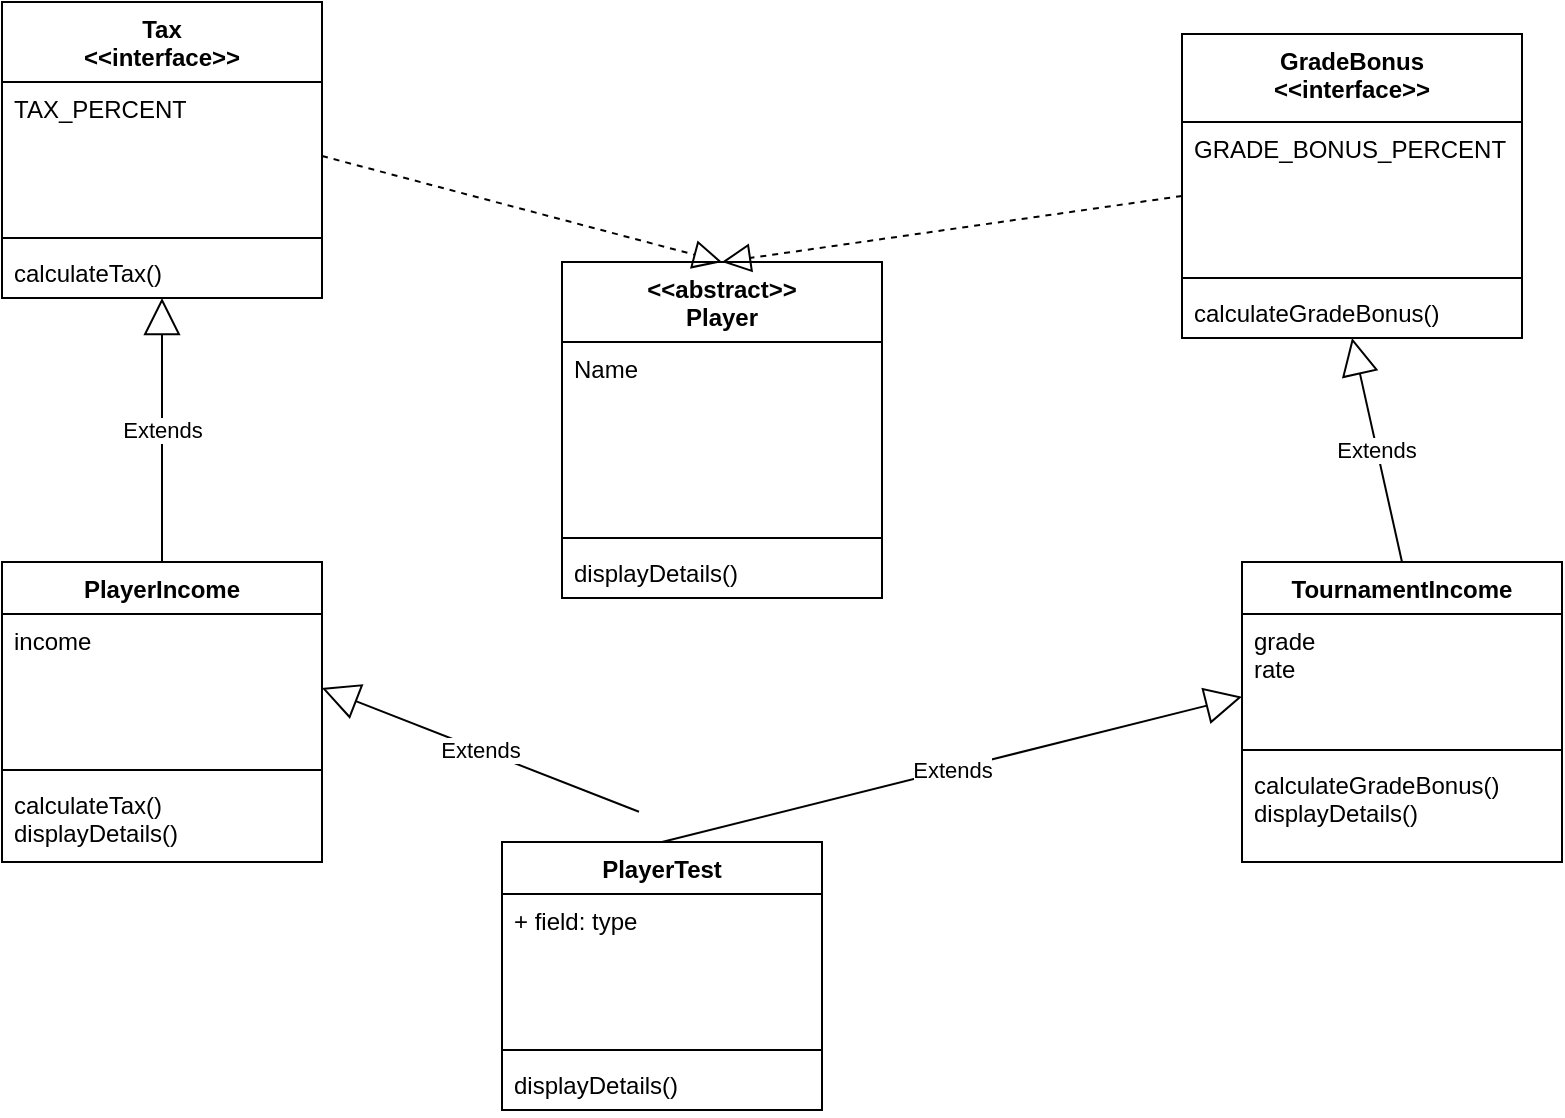 <mxfile version="24.2.0" type="device">
  <diagram name="Trang-1" id="GRIQk8tN_K3i_hnlxK5d">
    <mxGraphModel dx="1290" dy="2211" grid="1" gridSize="10" guides="1" tooltips="1" connect="1" arrows="1" fold="1" page="1" pageScale="1" pageWidth="1169" pageHeight="1654" math="0" shadow="0">
      <root>
        <mxCell id="0" />
        <mxCell id="1" parent="0" />
        <mxCell id="GBd6Q4FXMuPVaCVfj9U1-14" value="&lt;div&gt;&lt;span style=&quot;background-color: initial;&quot;&gt;Tax&lt;/span&gt;&lt;br&gt;&lt;/div&gt;&lt;div&gt;&amp;lt;&amp;lt;interface&amp;gt;&amp;gt;&lt;span style=&quot;background-color: initial;&quot;&gt;&lt;br&gt;&lt;/span&gt;&lt;/div&gt;" style="swimlane;fontStyle=1;align=center;verticalAlign=top;childLayout=stackLayout;horizontal=1;startSize=40;horizontalStack=0;resizeParent=1;resizeParentMax=0;resizeLast=0;collapsible=1;marginBottom=0;whiteSpace=wrap;html=1;" parent="1" vertex="1">
          <mxGeometry x="90" y="-170" width="160" height="148" as="geometry">
            <mxRectangle x="135" y="-150" width="80" height="40" as="alternateBounds" />
          </mxGeometry>
        </mxCell>
        <mxCell id="GBd6Q4FXMuPVaCVfj9U1-15" value="TAX_PERCENT" style="text;strokeColor=none;fillColor=none;align=left;verticalAlign=top;spacingLeft=4;spacingRight=4;overflow=hidden;rotatable=0;points=[[0,0.5],[1,0.5]];portConstraint=eastwest;whiteSpace=wrap;html=1;" parent="GBd6Q4FXMuPVaCVfj9U1-14" vertex="1">
          <mxGeometry y="40" width="160" height="74" as="geometry" />
        </mxCell>
        <mxCell id="GBd6Q4FXMuPVaCVfj9U1-16" value="" style="line;strokeWidth=1;fillColor=none;align=left;verticalAlign=middle;spacingTop=-1;spacingLeft=3;spacingRight=3;rotatable=0;labelPosition=right;points=[];portConstraint=eastwest;strokeColor=inherit;" parent="GBd6Q4FXMuPVaCVfj9U1-14" vertex="1">
          <mxGeometry y="114" width="160" height="8" as="geometry" />
        </mxCell>
        <mxCell id="GBd6Q4FXMuPVaCVfj9U1-17" value="calculateTax()" style="text;strokeColor=none;fillColor=none;align=left;verticalAlign=top;spacingLeft=4;spacingRight=4;overflow=hidden;rotatable=0;points=[[0,0.5],[1,0.5]];portConstraint=eastwest;whiteSpace=wrap;html=1;" parent="GBd6Q4FXMuPVaCVfj9U1-14" vertex="1">
          <mxGeometry y="122" width="160" height="26" as="geometry" />
        </mxCell>
        <mxCell id="GBd6Q4FXMuPVaCVfj9U1-18" value="PlayerIncome" style="swimlane;fontStyle=1;align=center;verticalAlign=top;childLayout=stackLayout;horizontal=1;startSize=26;horizontalStack=0;resizeParent=1;resizeParentMax=0;resizeLast=0;collapsible=1;marginBottom=0;whiteSpace=wrap;html=1;" parent="1" vertex="1">
          <mxGeometry x="90" y="110" width="160" height="150" as="geometry">
            <mxRectangle x="90" y="110" width="110" height="30" as="alternateBounds" />
          </mxGeometry>
        </mxCell>
        <mxCell id="GBd6Q4FXMuPVaCVfj9U1-19" value="income" style="text;strokeColor=none;fillColor=none;align=left;verticalAlign=top;spacingLeft=4;spacingRight=4;overflow=hidden;rotatable=0;points=[[0,0.5],[1,0.5]];portConstraint=eastwest;whiteSpace=wrap;html=1;" parent="GBd6Q4FXMuPVaCVfj9U1-18" vertex="1">
          <mxGeometry y="26" width="160" height="74" as="geometry" />
        </mxCell>
        <mxCell id="GBd6Q4FXMuPVaCVfj9U1-20" value="" style="line;strokeWidth=1;fillColor=none;align=left;verticalAlign=middle;spacingTop=-1;spacingLeft=3;spacingRight=3;rotatable=0;labelPosition=right;points=[];portConstraint=eastwest;strokeColor=inherit;" parent="GBd6Q4FXMuPVaCVfj9U1-18" vertex="1">
          <mxGeometry y="100" width="160" height="8" as="geometry" />
        </mxCell>
        <mxCell id="GBd6Q4FXMuPVaCVfj9U1-21" value="calculateTax()&lt;div&gt;displayDetails()&lt;br&gt;&lt;div&gt;&lt;br&gt;&lt;/div&gt;&lt;/div&gt;" style="text;strokeColor=none;fillColor=none;align=left;verticalAlign=top;spacingLeft=4;spacingRight=4;overflow=hidden;rotatable=0;points=[[0,0.5],[1,0.5]];portConstraint=eastwest;whiteSpace=wrap;html=1;" parent="GBd6Q4FXMuPVaCVfj9U1-18" vertex="1">
          <mxGeometry y="108" width="160" height="42" as="geometry" />
        </mxCell>
        <mxCell id="GBd6Q4FXMuPVaCVfj9U1-26" value="PlayerTest" style="swimlane;fontStyle=1;align=center;verticalAlign=top;childLayout=stackLayout;horizontal=1;startSize=26;horizontalStack=0;resizeParent=1;resizeParentMax=0;resizeLast=0;collapsible=1;marginBottom=0;whiteSpace=wrap;html=1;" parent="1" vertex="1">
          <mxGeometry x="340" y="250" width="160" height="134" as="geometry">
            <mxRectangle x="340" y="250" width="100" height="30" as="alternateBounds" />
          </mxGeometry>
        </mxCell>
        <mxCell id="GBd6Q4FXMuPVaCVfj9U1-27" value="+ field: type" style="text;strokeColor=none;fillColor=none;align=left;verticalAlign=top;spacingLeft=4;spacingRight=4;overflow=hidden;rotatable=0;points=[[0,0.5],[1,0.5]];portConstraint=eastwest;whiteSpace=wrap;html=1;" parent="GBd6Q4FXMuPVaCVfj9U1-26" vertex="1">
          <mxGeometry y="26" width="160" height="74" as="geometry" />
        </mxCell>
        <mxCell id="GBd6Q4FXMuPVaCVfj9U1-28" value="" style="line;strokeWidth=1;fillColor=none;align=left;verticalAlign=middle;spacingTop=-1;spacingLeft=3;spacingRight=3;rotatable=0;labelPosition=right;points=[];portConstraint=eastwest;strokeColor=inherit;" parent="GBd6Q4FXMuPVaCVfj9U1-26" vertex="1">
          <mxGeometry y="100" width="160" height="8" as="geometry" />
        </mxCell>
        <mxCell id="GBd6Q4FXMuPVaCVfj9U1-29" value="displayDetails()" style="text;strokeColor=none;fillColor=none;align=left;verticalAlign=top;spacingLeft=4;spacingRight=4;overflow=hidden;rotatable=0;points=[[0,0.5],[1,0.5]];portConstraint=eastwest;whiteSpace=wrap;html=1;" parent="GBd6Q4FXMuPVaCVfj9U1-26" vertex="1">
          <mxGeometry y="108" width="160" height="26" as="geometry" />
        </mxCell>
        <mxCell id="GBd6Q4FXMuPVaCVfj9U1-30" value="GradeBonus&lt;div&gt;&lt;div&gt;&amp;lt;&amp;lt;interface&amp;gt;&amp;gt;&lt;/div&gt;&lt;/div&gt;" style="swimlane;fontStyle=1;align=center;verticalAlign=top;childLayout=stackLayout;horizontal=1;startSize=44;horizontalStack=0;resizeParent=1;resizeParentMax=0;resizeLast=0;collapsible=1;marginBottom=0;whiteSpace=wrap;html=1;" parent="1" vertex="1">
          <mxGeometry x="680" y="-154" width="170" height="152" as="geometry">
            <mxRectangle x="680" y="-154" width="110" height="44" as="alternateBounds" />
          </mxGeometry>
        </mxCell>
        <mxCell id="GBd6Q4FXMuPVaCVfj9U1-31" value="GRADE_BONUS_PERCENT" style="text;strokeColor=none;fillColor=none;align=left;verticalAlign=top;spacingLeft=4;spacingRight=4;overflow=hidden;rotatable=0;points=[[0,0.5],[1,0.5]];portConstraint=eastwest;whiteSpace=wrap;html=1;" parent="GBd6Q4FXMuPVaCVfj9U1-30" vertex="1">
          <mxGeometry y="44" width="170" height="74" as="geometry" />
        </mxCell>
        <mxCell id="GBd6Q4FXMuPVaCVfj9U1-32" value="" style="line;strokeWidth=1;fillColor=none;align=left;verticalAlign=middle;spacingTop=-1;spacingLeft=3;spacingRight=3;rotatable=0;labelPosition=right;points=[];portConstraint=eastwest;strokeColor=inherit;" parent="GBd6Q4FXMuPVaCVfj9U1-30" vertex="1">
          <mxGeometry y="118" width="170" height="8" as="geometry" />
        </mxCell>
        <mxCell id="GBd6Q4FXMuPVaCVfj9U1-33" value="calculateGradeBonus()" style="text;strokeColor=none;fillColor=none;align=left;verticalAlign=top;spacingLeft=4;spacingRight=4;overflow=hidden;rotatable=0;points=[[0,0.5],[1,0.5]];portConstraint=eastwest;whiteSpace=wrap;html=1;" parent="GBd6Q4FXMuPVaCVfj9U1-30" vertex="1">
          <mxGeometry y="126" width="170" height="26" as="geometry" />
        </mxCell>
        <mxCell id="GBd6Q4FXMuPVaCVfj9U1-42" value="&lt;div&gt;&amp;lt;&amp;lt;abstract&amp;gt;&amp;gt;&lt;/div&gt;Player" style="swimlane;fontStyle=1;align=center;verticalAlign=top;childLayout=stackLayout;horizontal=1;startSize=40;horizontalStack=0;resizeParent=1;resizeParentMax=0;resizeLast=0;collapsible=1;marginBottom=0;whiteSpace=wrap;html=1;" parent="1" vertex="1">
          <mxGeometry x="370" y="-40" width="160" height="168" as="geometry">
            <mxRectangle x="350" y="40" width="110" height="40" as="alternateBounds" />
          </mxGeometry>
        </mxCell>
        <mxCell id="GBd6Q4FXMuPVaCVfj9U1-43" value="Name" style="text;strokeColor=none;fillColor=none;align=left;verticalAlign=top;spacingLeft=4;spacingRight=4;overflow=hidden;rotatable=0;points=[[0,0.5],[1,0.5]];portConstraint=eastwest;whiteSpace=wrap;html=1;" parent="GBd6Q4FXMuPVaCVfj9U1-42" vertex="1">
          <mxGeometry y="40" width="160" height="94" as="geometry" />
        </mxCell>
        <mxCell id="GBd6Q4FXMuPVaCVfj9U1-44" value="" style="line;strokeWidth=1;fillColor=none;align=left;verticalAlign=middle;spacingTop=-1;spacingLeft=3;spacingRight=3;rotatable=0;labelPosition=right;points=[];portConstraint=eastwest;strokeColor=inherit;" parent="GBd6Q4FXMuPVaCVfj9U1-42" vertex="1">
          <mxGeometry y="134" width="160" height="8" as="geometry" />
        </mxCell>
        <mxCell id="GBd6Q4FXMuPVaCVfj9U1-45" value="displayDetails()" style="text;strokeColor=none;fillColor=none;align=left;verticalAlign=top;spacingLeft=4;spacingRight=4;overflow=hidden;rotatable=0;points=[[0,0.5],[1,0.5]];portConstraint=eastwest;whiteSpace=wrap;html=1;" parent="GBd6Q4FXMuPVaCVfj9U1-42" vertex="1">
          <mxGeometry y="142" width="160" height="26" as="geometry" />
        </mxCell>
        <mxCell id="GBd6Q4FXMuPVaCVfj9U1-34" value="TournamentIncome" style="swimlane;fontStyle=1;align=center;verticalAlign=top;childLayout=stackLayout;horizontal=1;startSize=26;horizontalStack=0;resizeParent=1;resizeParentMax=0;resizeLast=0;collapsible=1;marginBottom=0;whiteSpace=wrap;html=1;" parent="1" vertex="1">
          <mxGeometry x="710" y="110" width="160" height="150" as="geometry">
            <mxRectangle x="710" y="110" width="140" height="30" as="alternateBounds" />
          </mxGeometry>
        </mxCell>
        <mxCell id="GBd6Q4FXMuPVaCVfj9U1-35" value="grade&lt;div&gt;rate&lt;br&gt;&lt;/div&gt;" style="text;strokeColor=none;fillColor=none;align=left;verticalAlign=top;spacingLeft=4;spacingRight=4;overflow=hidden;rotatable=0;points=[[0,0.5],[1,0.5]];portConstraint=eastwest;whiteSpace=wrap;html=1;" parent="GBd6Q4FXMuPVaCVfj9U1-34" vertex="1">
          <mxGeometry y="26" width="160" height="64" as="geometry" />
        </mxCell>
        <mxCell id="GBd6Q4FXMuPVaCVfj9U1-36" value="" style="line;strokeWidth=1;fillColor=none;align=left;verticalAlign=middle;spacingTop=-1;spacingLeft=3;spacingRight=3;rotatable=0;labelPosition=right;points=[];portConstraint=eastwest;strokeColor=inherit;" parent="GBd6Q4FXMuPVaCVfj9U1-34" vertex="1">
          <mxGeometry y="90" width="160" height="8" as="geometry" />
        </mxCell>
        <mxCell id="GBd6Q4FXMuPVaCVfj9U1-37" value="calculateGradeBonus()&lt;div&gt;displayDetails()&lt;br&gt;&lt;/div&gt;" style="text;strokeColor=none;fillColor=none;align=left;verticalAlign=top;spacingLeft=4;spacingRight=4;overflow=hidden;rotatable=0;points=[[0,0.5],[1,0.5]];portConstraint=eastwest;whiteSpace=wrap;html=1;" parent="GBd6Q4FXMuPVaCVfj9U1-34" vertex="1">
          <mxGeometry y="98" width="160" height="52" as="geometry" />
        </mxCell>
        <mxCell id="E0ZwYYrVo0OOnBk7sQ-h-1" value="" style="endArrow=block;dashed=1;endFill=0;endSize=12;html=1;rounded=0;exitX=0;exitY=0.5;exitDx=0;exitDy=0;entryX=0.5;entryY=0;entryDx=0;entryDy=0;" edge="1" parent="1" source="GBd6Q4FXMuPVaCVfj9U1-31" target="GBd6Q4FXMuPVaCVfj9U1-42">
          <mxGeometry width="160" relative="1" as="geometry">
            <mxPoint x="500" y="-80" as="sourcePoint" />
            <mxPoint x="660" y="-80" as="targetPoint" />
          </mxGeometry>
        </mxCell>
        <mxCell id="E0ZwYYrVo0OOnBk7sQ-h-2" value="" style="endArrow=block;dashed=1;endFill=0;endSize=12;html=1;rounded=0;exitX=1;exitY=0.5;exitDx=0;exitDy=0;entryX=0.5;entryY=0;entryDx=0;entryDy=0;" edge="1" parent="1" source="GBd6Q4FXMuPVaCVfj9U1-15" target="GBd6Q4FXMuPVaCVfj9U1-42">
          <mxGeometry width="160" relative="1" as="geometry">
            <mxPoint x="500" y="-80" as="sourcePoint" />
            <mxPoint x="405" y="40" as="targetPoint" />
          </mxGeometry>
        </mxCell>
        <mxCell id="E0ZwYYrVo0OOnBk7sQ-h-4" value="Extends" style="endArrow=block;endSize=16;endFill=0;html=1;rounded=0;exitX=0.5;exitY=0;exitDx=0;exitDy=0;entryX=0.5;entryY=1;entryDx=0;entryDy=0;" edge="1" parent="1" source="GBd6Q4FXMuPVaCVfj9U1-34" target="GBd6Q4FXMuPVaCVfj9U1-30">
          <mxGeometry width="160" relative="1" as="geometry">
            <mxPoint x="500" y="80" as="sourcePoint" />
            <mxPoint x="660" y="80" as="targetPoint" />
          </mxGeometry>
        </mxCell>
        <mxCell id="E0ZwYYrVo0OOnBk7sQ-h-5" value="Extends" style="endArrow=block;endSize=16;endFill=0;html=1;rounded=0;exitX=0.5;exitY=0;exitDx=0;exitDy=0;entryX=0.5;entryY=1;entryDx=0;entryDy=0;" edge="1" parent="1" source="GBd6Q4FXMuPVaCVfj9U1-18" target="GBd6Q4FXMuPVaCVfj9U1-14">
          <mxGeometry width="160" relative="1" as="geometry">
            <mxPoint x="500" y="80" as="sourcePoint" />
            <mxPoint x="660" y="80" as="targetPoint" />
          </mxGeometry>
        </mxCell>
        <mxCell id="E0ZwYYrVo0OOnBk7sQ-h-6" value="Extends" style="endArrow=block;endSize=16;endFill=0;html=1;rounded=0;entryX=0;entryY=0.647;entryDx=0;entryDy=0;exitX=0.5;exitY=0;exitDx=0;exitDy=0;entryPerimeter=0;" edge="1" parent="1" source="GBd6Q4FXMuPVaCVfj9U1-26" target="GBd6Q4FXMuPVaCVfj9U1-35">
          <mxGeometry width="160" relative="1" as="geometry">
            <mxPoint x="500" y="80" as="sourcePoint" />
            <mxPoint x="660" y="80" as="targetPoint" />
          </mxGeometry>
        </mxCell>
        <mxCell id="E0ZwYYrVo0OOnBk7sQ-h-7" value="Extends" style="endArrow=block;endSize=16;endFill=0;html=1;rounded=0;entryX=1;entryY=0.5;entryDx=0;entryDy=0;exitX=0.428;exitY=-0.113;exitDx=0;exitDy=0;exitPerimeter=0;" edge="1" parent="1" source="GBd6Q4FXMuPVaCVfj9U1-26" target="GBd6Q4FXMuPVaCVfj9U1-19">
          <mxGeometry width="160" relative="1" as="geometry">
            <mxPoint x="500" y="80" as="sourcePoint" />
            <mxPoint x="660" y="80" as="targetPoint" />
          </mxGeometry>
        </mxCell>
      </root>
    </mxGraphModel>
  </diagram>
</mxfile>

